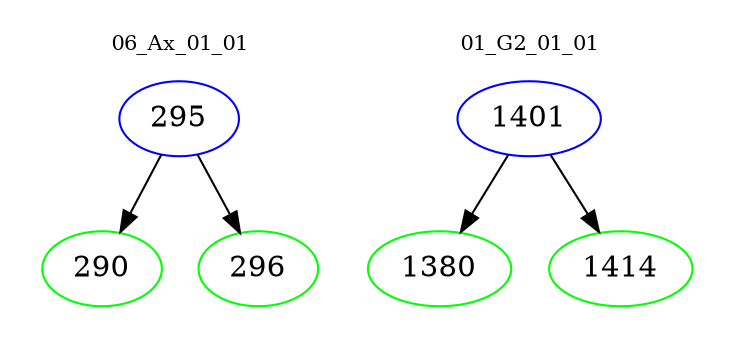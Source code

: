 digraph{
subgraph cluster_0 {
color = white
label = "06_Ax_01_01";
fontsize=10;
T0_295 [label="295", color="blue"]
T0_295 -> T0_290 [color="black"]
T0_290 [label="290", color="green"]
T0_295 -> T0_296 [color="black"]
T0_296 [label="296", color="green"]
}
subgraph cluster_1 {
color = white
label = "01_G2_01_01";
fontsize=10;
T1_1401 [label="1401", color="blue"]
T1_1401 -> T1_1380 [color="black"]
T1_1380 [label="1380", color="green"]
T1_1401 -> T1_1414 [color="black"]
T1_1414 [label="1414", color="green"]
}
}
